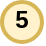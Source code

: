 <mxfile version="14.6.13" type="device"><diagram id="OYVo5lwimA0Pb4j5AuNf" name="Seite-1"><mxGraphModel dx="146" dy="130" grid="1" gridSize="10" guides="1" tooltips="1" connect="1" arrows="1" fold="1" page="1" pageScale="1" pageWidth="827" pageHeight="1169" math="0" shadow="0"><root><mxCell id="0"/><mxCell id="1" parent="0"/><mxCell id="CdKbHGdHwORJgNO3SCv9-1" value="" style="group;fontStyle=1" parent="1" vertex="1" connectable="0"><mxGeometry x="40" y="39" width="20" height="21" as="geometry"/></mxCell><mxCell id="CdKbHGdHwORJgNO3SCv9-2" value="" style="ellipse;whiteSpace=wrap;html=1;aspect=fixed;fillColor=#fff2cc;strokeColor=#d6b656;strokeWidth=2;fontStyle=1" parent="CdKbHGdHwORJgNO3SCv9-1" vertex="1"><mxGeometry y="1" width="20" height="20" as="geometry"/></mxCell><mxCell id="CdKbHGdHwORJgNO3SCv9-3" value="5" style="text;html=1;strokeColor=none;fillColor=none;align=center;verticalAlign=middle;whiteSpace=wrap;rounded=0;fontStyle=1" parent="CdKbHGdHwORJgNO3SCv9-1" vertex="1"><mxGeometry x="5" width="10" height="20" as="geometry"/></mxCell></root></mxGraphModel></diagram></mxfile>